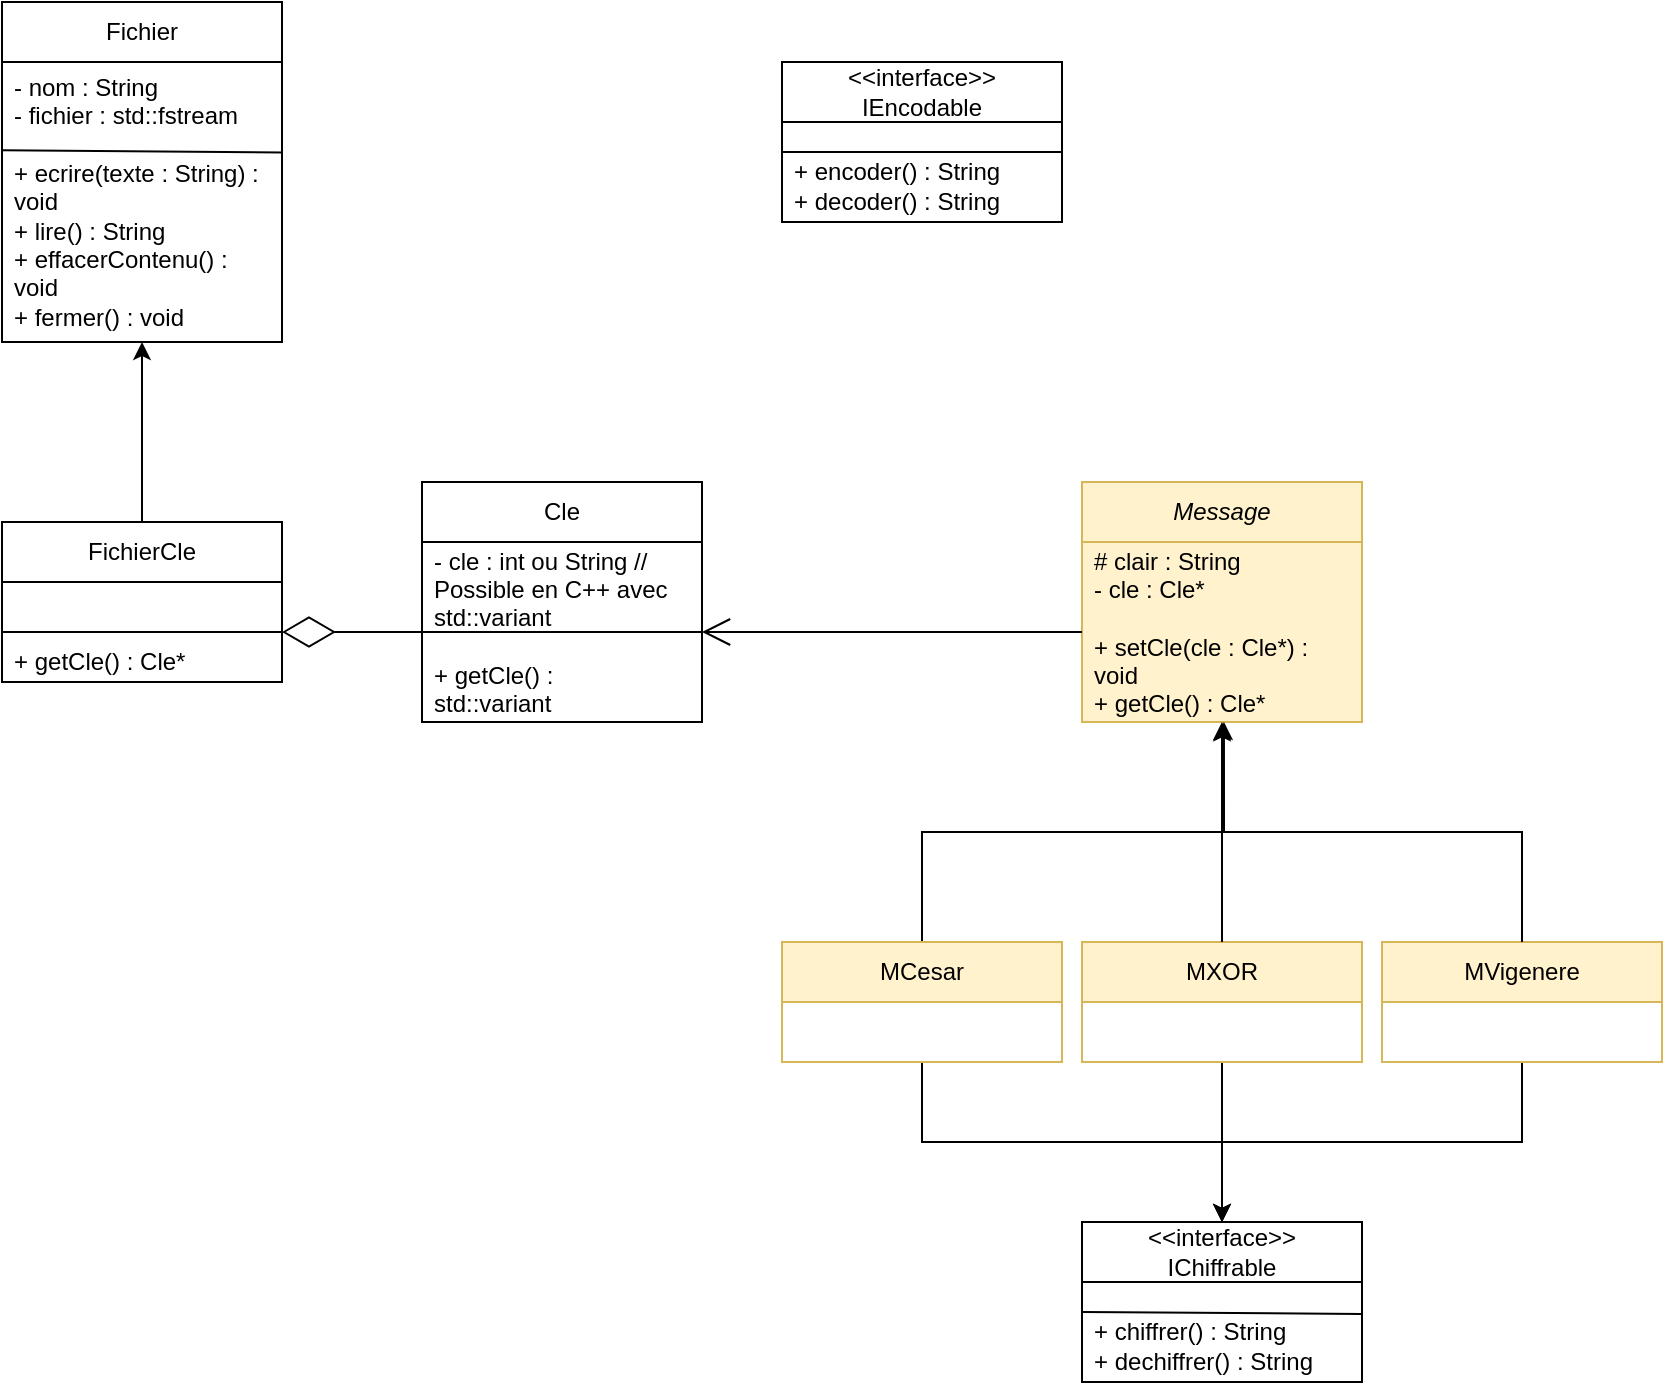 <mxfile version="26.2.14">
  <diagram name="Page-1" id="uuAKBDWtx0nbvXclEw1l">
    <mxGraphModel dx="1316" dy="915" grid="1" gridSize="10" guides="1" tooltips="1" connect="1" arrows="0" fold="1" page="1" pageScale="1" pageWidth="850" pageHeight="1100" math="0" shadow="0">
      <root>
        <mxCell id="0" />
        <mxCell id="1" parent="0" />
        <mxCell id="7qtRjKIU-RaxOu4gR9cX-1" value="&lt;i&gt;Message&lt;/i&gt;" style="swimlane;fontStyle=0;childLayout=stackLayout;horizontal=1;startSize=30;horizontalStack=0;resizeParent=1;resizeParentMax=0;resizeLast=0;collapsible=1;marginBottom=0;whiteSpace=wrap;html=1;fillColor=#fff2cc;strokeColor=#d6b656;" parent="1" vertex="1">
          <mxGeometry x="400" y="270" width="140" height="120" as="geometry" />
        </mxCell>
        <mxCell id="7qtRjKIU-RaxOu4gR9cX-28" value="" style="endArrow=none;html=1;rounded=0;entryX=1;entryY=0.45;entryDx=0;entryDy=0;entryPerimeter=0;exitX=0;exitY=0.45;exitDx=0;exitDy=0;exitPerimeter=0;" parent="7qtRjKIU-RaxOu4gR9cX-1" source="7qtRjKIU-RaxOu4gR9cX-2" target="7qtRjKIU-RaxOu4gR9cX-2" edge="1">
          <mxGeometry width="50" height="50" relative="1" as="geometry">
            <mxPoint x="-130" y="210" as="sourcePoint" />
            <mxPoint x="-80" y="160" as="targetPoint" />
          </mxGeometry>
        </mxCell>
        <mxCell id="7qtRjKIU-RaxOu4gR9cX-2" value="&lt;div&gt;# clair : String&lt;/div&gt;&lt;div&gt;- cle : Cle*&lt;/div&gt;&lt;div&gt;&lt;br&gt;&lt;/div&gt;&lt;div&gt;+ setCle(cle : Cle*) : void&lt;/div&gt;&lt;div&gt;+ getCle() : Cle*&lt;/div&gt;" style="text;strokeColor=#d6b656;fillColor=#fff2cc;align=left;verticalAlign=middle;spacingLeft=4;spacingRight=4;overflow=hidden;points=[[0,0.5],[1,0.5]];portConstraint=eastwest;rotatable=0;whiteSpace=wrap;html=1;" parent="7qtRjKIU-RaxOu4gR9cX-1" vertex="1">
          <mxGeometry y="30" width="140" height="90" as="geometry" />
        </mxCell>
        <mxCell id="7qtRjKIU-RaxOu4gR9cX-5" value="&lt;div&gt;&amp;lt;&amp;lt;interface&amp;gt;&amp;gt;&lt;/div&gt;&lt;div&gt;IChiffrable&lt;/div&gt;" style="swimlane;fontStyle=0;childLayout=stackLayout;horizontal=1;startSize=30;horizontalStack=0;resizeParent=1;resizeParentMax=0;resizeLast=0;collapsible=1;marginBottom=0;whiteSpace=wrap;html=1;" parent="1" vertex="1">
          <mxGeometry x="400" y="640" width="140" height="80" as="geometry" />
        </mxCell>
        <mxCell id="7qtRjKIU-RaxOu4gR9cX-6" value="&lt;div&gt;&lt;br&gt;&lt;/div&gt;&lt;div&gt;+ chiffrer() : String&lt;/div&gt;&lt;div&gt;+ dechiffrer() : String&lt;/div&gt;" style="text;strokeColor=none;fillColor=none;align=left;verticalAlign=middle;spacingLeft=4;spacingRight=4;overflow=hidden;points=[[0,0.5],[1,0.5]];portConstraint=eastwest;rotatable=0;whiteSpace=wrap;html=1;" parent="7qtRjKIU-RaxOu4gR9cX-5" vertex="1">
          <mxGeometry y="30" width="140" height="50" as="geometry" />
        </mxCell>
        <mxCell id="7qtRjKIU-RaxOu4gR9cX-17" value="" style="endArrow=none;html=1;rounded=0;entryX=1;entryY=0.32;entryDx=0;entryDy=0;entryPerimeter=0;exitX=0;exitY=0.3;exitDx=0;exitDy=0;exitPerimeter=0;" parent="7qtRjKIU-RaxOu4gR9cX-5" source="7qtRjKIU-RaxOu4gR9cX-6" target="7qtRjKIU-RaxOu4gR9cX-6" edge="1">
          <mxGeometry width="50" height="50" relative="1" as="geometry">
            <mxPoint x="-140" y="90" as="sourcePoint" />
            <mxPoint x="-90" y="40" as="targetPoint" />
          </mxGeometry>
        </mxCell>
        <mxCell id="7qtRjKIU-RaxOu4gR9cX-9" value="&lt;div&gt;&amp;lt;&amp;lt;interface&amp;gt;&amp;gt;&lt;/div&gt;&lt;div&gt;IEncodable&lt;/div&gt;" style="swimlane;fontStyle=0;childLayout=stackLayout;horizontal=1;startSize=30;horizontalStack=0;resizeParent=1;resizeParentMax=0;resizeLast=0;collapsible=1;marginBottom=0;whiteSpace=wrap;html=1;" parent="1" vertex="1">
          <mxGeometry x="250" y="60" width="140" height="80" as="geometry" />
        </mxCell>
        <mxCell id="7qtRjKIU-RaxOu4gR9cX-10" value="&lt;div&gt;&lt;br&gt;&lt;/div&gt;&lt;div&gt;+ encoder() : String&lt;/div&gt;&lt;div&gt;+ decoder() : String&lt;/div&gt;" style="text;strokeColor=none;fillColor=none;align=left;verticalAlign=middle;spacingLeft=4;spacingRight=4;overflow=hidden;points=[[0,0.5],[1,0.5]];portConstraint=eastwest;rotatable=0;whiteSpace=wrap;html=1;" parent="7qtRjKIU-RaxOu4gR9cX-9" vertex="1">
          <mxGeometry y="30" width="140" height="50" as="geometry" />
        </mxCell>
        <mxCell id="7qtRjKIU-RaxOu4gR9cX-18" value="" style="endArrow=none;html=1;rounded=0;entryX=1;entryY=0.3;entryDx=0;entryDy=0;entryPerimeter=0;exitX=0;exitY=0.3;exitDx=0;exitDy=0;exitPerimeter=0;" parent="7qtRjKIU-RaxOu4gR9cX-9" source="7qtRjKIU-RaxOu4gR9cX-10" target="7qtRjKIU-RaxOu4gR9cX-10" edge="1">
          <mxGeometry width="50" height="50" relative="1" as="geometry">
            <mxPoint x="-100" y="190" as="sourcePoint" />
            <mxPoint x="-50" y="140" as="targetPoint" />
          </mxGeometry>
        </mxCell>
        <mxCell id="7qtRjKIU-RaxOu4gR9cX-13" value="Cle" style="swimlane;fontStyle=0;childLayout=stackLayout;horizontal=1;startSize=30;horizontalStack=0;resizeParent=1;resizeParentMax=0;resizeLast=0;collapsible=1;marginBottom=0;whiteSpace=wrap;html=1;" parent="1" vertex="1">
          <mxGeometry x="70" y="270" width="140" height="120" as="geometry" />
        </mxCell>
        <mxCell id="7qtRjKIU-RaxOu4gR9cX-14" value="&lt;div&gt;- cle : int ou String // Possible en C++ avec std::variant&lt;/div&gt;&lt;div&gt;&lt;br&gt;&lt;/div&gt;&lt;div&gt;+ getCle() : &lt;br&gt;&lt;/div&gt;std::variant" style="text;strokeColor=none;fillColor=none;align=left;verticalAlign=middle;spacingLeft=4;spacingRight=4;overflow=hidden;points=[[0,0.5],[1,0.5]];portConstraint=eastwest;rotatable=0;whiteSpace=wrap;html=1;" parent="7qtRjKIU-RaxOu4gR9cX-13" vertex="1">
          <mxGeometry y="30" width="140" height="90" as="geometry" />
        </mxCell>
        <mxCell id="F-o4fOdBGKcLqoiqD_2h-1" value="" style="endArrow=none;html=1;rounded=0;fontSize=12;startSize=8;endSize=8;curved=1;entryX=1;entryY=0.5;entryDx=0;entryDy=0;exitX=0;exitY=0.5;exitDx=0;exitDy=0;" parent="7qtRjKIU-RaxOu4gR9cX-13" source="7qtRjKIU-RaxOu4gR9cX-14" target="7qtRjKIU-RaxOu4gR9cX-14" edge="1">
          <mxGeometry width="50" height="50" relative="1" as="geometry">
            <mxPoint y="-50" as="sourcePoint" />
            <mxPoint x="50" y="-100" as="targetPoint" />
          </mxGeometry>
        </mxCell>
        <mxCell id="7qtRjKIU-RaxOu4gR9cX-19" value="" style="endArrow=open;endFill=1;endSize=12;html=1;rounded=0;exitX=0;exitY=0.5;exitDx=0;exitDy=0;entryX=1;entryY=0.5;entryDx=0;entryDy=0;" parent="1" source="7qtRjKIU-RaxOu4gR9cX-2" target="7qtRjKIU-RaxOu4gR9cX-14" edge="1">
          <mxGeometry width="160" relative="1" as="geometry">
            <mxPoint x="340" y="470" as="sourcePoint" />
            <mxPoint x="500" y="470" as="targetPoint" />
          </mxGeometry>
        </mxCell>
        <mxCell id="mEE-Xzp7Qp5qLr1Bftlz-4" style="edgeStyle=orthogonalEdgeStyle;rounded=0;orthogonalLoop=1;jettySize=auto;html=1;entryX=0.5;entryY=1;entryDx=0;entryDy=0;" edge="1" parent="1" source="7qtRjKIU-RaxOu4gR9cX-20" target="mEE-Xzp7Qp5qLr1Bftlz-1">
          <mxGeometry relative="1" as="geometry" />
        </mxCell>
        <mxCell id="7qtRjKIU-RaxOu4gR9cX-20" value="FichierCle" style="swimlane;fontStyle=0;childLayout=stackLayout;horizontal=1;startSize=30;horizontalStack=0;resizeParent=1;resizeParentMax=0;resizeLast=0;collapsible=1;marginBottom=0;whiteSpace=wrap;html=1;" parent="1" vertex="1">
          <mxGeometry x="-140" y="290" width="140" height="80" as="geometry" />
        </mxCell>
        <mxCell id="7qtRjKIU-RaxOu4gR9cX-21" value="&lt;br&gt;&lt;div&gt;&lt;br&gt;&lt;/div&gt;&lt;div&gt;+ getCle() : Cle*&lt;/div&gt;" style="text;strokeColor=none;fillColor=none;align=left;verticalAlign=middle;spacingLeft=4;spacingRight=4;overflow=hidden;points=[[0,0.5],[1,0.5]];portConstraint=eastwest;rotatable=0;whiteSpace=wrap;html=1;" parent="7qtRjKIU-RaxOu4gR9cX-20" vertex="1">
          <mxGeometry y="30" width="140" height="50" as="geometry" />
        </mxCell>
        <mxCell id="7qtRjKIU-RaxOu4gR9cX-27" value="" style="endArrow=none;html=1;rounded=0;entryX=1;entryY=0.5;entryDx=0;entryDy=0;exitX=0;exitY=0.5;exitDx=0;exitDy=0;" parent="7qtRjKIU-RaxOu4gR9cX-20" source="7qtRjKIU-RaxOu4gR9cX-21" target="7qtRjKIU-RaxOu4gR9cX-21" edge="1">
          <mxGeometry width="50" height="50" relative="1" as="geometry">
            <mxPoint x="-70" y="130" as="sourcePoint" />
            <mxPoint x="-20" y="80" as="targetPoint" />
          </mxGeometry>
        </mxCell>
        <mxCell id="7qtRjKIU-RaxOu4gR9cX-46" style="edgeStyle=orthogonalEdgeStyle;rounded=0;orthogonalLoop=1;jettySize=auto;html=1;exitX=0.5;exitY=1;exitDx=0;exitDy=0;entryX=0.5;entryY=0;entryDx=0;entryDy=0;" parent="1" source="7qtRjKIU-RaxOu4gR9cX-33" target="7qtRjKIU-RaxOu4gR9cX-5" edge="1">
          <mxGeometry relative="1" as="geometry" />
        </mxCell>
        <mxCell id="7qtRjKIU-RaxOu4gR9cX-33" value="MXOR" style="swimlane;fontStyle=0;childLayout=stackLayout;horizontal=1;startSize=30;horizontalStack=0;resizeParent=1;resizeParentMax=0;resizeLast=0;collapsible=1;marginBottom=0;whiteSpace=wrap;html=1;fillColor=#fff2cc;strokeColor=#d6b656;" parent="1" vertex="1">
          <mxGeometry x="400" y="500" width="140" height="60" as="geometry" />
        </mxCell>
        <mxCell id="7qtRjKIU-RaxOu4gR9cX-34" value="&lt;div&gt;&lt;br&gt;&lt;/div&gt;" style="text;strokeColor=none;fillColor=none;align=left;verticalAlign=middle;spacingLeft=4;spacingRight=4;overflow=hidden;points=[[0,0.5],[1,0.5]];portConstraint=eastwest;rotatable=0;whiteSpace=wrap;html=1;" parent="7qtRjKIU-RaxOu4gR9cX-33" vertex="1">
          <mxGeometry y="30" width="140" height="30" as="geometry" />
        </mxCell>
        <mxCell id="7qtRjKIU-RaxOu4gR9cX-47" style="edgeStyle=orthogonalEdgeStyle;rounded=0;orthogonalLoop=1;jettySize=auto;html=1;exitX=0.5;exitY=1;exitDx=0;exitDy=0;entryX=0.5;entryY=0;entryDx=0;entryDy=0;" parent="1" source="7qtRjKIU-RaxOu4gR9cX-35" target="7qtRjKIU-RaxOu4gR9cX-5" edge="1">
          <mxGeometry relative="1" as="geometry" />
        </mxCell>
        <mxCell id="7qtRjKIU-RaxOu4gR9cX-35" value="MVigenere" style="swimlane;fontStyle=0;childLayout=stackLayout;horizontal=1;startSize=30;horizontalStack=0;resizeParent=1;resizeParentMax=0;resizeLast=0;collapsible=1;marginBottom=0;whiteSpace=wrap;html=1;fillColor=#fff2cc;strokeColor=#d6b656;" parent="1" vertex="1">
          <mxGeometry x="550" y="500" width="140" height="60" as="geometry" />
        </mxCell>
        <mxCell id="7qtRjKIU-RaxOu4gR9cX-36" value="&lt;div&gt;&lt;br&gt;&lt;/div&gt;" style="text;strokeColor=none;fillColor=none;align=left;verticalAlign=middle;spacingLeft=4;spacingRight=4;overflow=hidden;points=[[0,0.5],[1,0.5]];portConstraint=eastwest;rotatable=0;whiteSpace=wrap;html=1;" parent="7qtRjKIU-RaxOu4gR9cX-35" vertex="1">
          <mxGeometry y="30" width="140" height="30" as="geometry" />
        </mxCell>
        <mxCell id="7qtRjKIU-RaxOu4gR9cX-40" style="edgeStyle=orthogonalEdgeStyle;rounded=0;orthogonalLoop=1;jettySize=auto;html=1;exitX=0.5;exitY=0;exitDx=0;exitDy=0;entryX=0.5;entryY=1;entryDx=0;entryDy=0;" parent="1" source="7qtRjKIU-RaxOu4gR9cX-37" target="7qtRjKIU-RaxOu4gR9cX-1" edge="1">
          <mxGeometry relative="1" as="geometry" />
        </mxCell>
        <mxCell id="7qtRjKIU-RaxOu4gR9cX-45" style="edgeStyle=orthogonalEdgeStyle;rounded=0;orthogonalLoop=1;jettySize=auto;html=1;exitX=0.5;exitY=1;exitDx=0;exitDy=0;entryX=0.5;entryY=0;entryDx=0;entryDy=0;" parent="1" source="7qtRjKIU-RaxOu4gR9cX-37" target="7qtRjKIU-RaxOu4gR9cX-5" edge="1">
          <mxGeometry relative="1" as="geometry" />
        </mxCell>
        <mxCell id="7qtRjKIU-RaxOu4gR9cX-37" value="MCesar" style="swimlane;fontStyle=0;childLayout=stackLayout;horizontal=1;startSize=30;horizontalStack=0;resizeParent=1;resizeParentMax=0;resizeLast=0;collapsible=1;marginBottom=0;whiteSpace=wrap;html=1;fillColor=#fff2cc;strokeColor=#d6b656;" parent="1" vertex="1">
          <mxGeometry x="250" y="500" width="140" height="60" as="geometry" />
        </mxCell>
        <mxCell id="7qtRjKIU-RaxOu4gR9cX-38" value="&lt;div&gt;&lt;br&gt;&lt;/div&gt;" style="text;strokeColor=none;fillColor=none;align=left;verticalAlign=middle;spacingLeft=4;spacingRight=4;overflow=hidden;points=[[0,0.5],[1,0.5]];portConstraint=eastwest;rotatable=0;whiteSpace=wrap;html=1;" parent="7qtRjKIU-RaxOu4gR9cX-37" vertex="1">
          <mxGeometry y="30" width="140" height="30" as="geometry" />
        </mxCell>
        <mxCell id="7qtRjKIU-RaxOu4gR9cX-41" style="edgeStyle=orthogonalEdgeStyle;rounded=0;orthogonalLoop=1;jettySize=auto;html=1;entryX=0.5;entryY=1.007;entryDx=0;entryDy=0;entryPerimeter=0;" parent="1" source="7qtRjKIU-RaxOu4gR9cX-33" target="7qtRjKIU-RaxOu4gR9cX-2" edge="1">
          <mxGeometry relative="1" as="geometry" />
        </mxCell>
        <mxCell id="7qtRjKIU-RaxOu4gR9cX-42" style="edgeStyle=orthogonalEdgeStyle;rounded=0;orthogonalLoop=1;jettySize=auto;html=1;exitX=0.5;exitY=0;exitDx=0;exitDy=0;entryX=0.507;entryY=1;entryDx=0;entryDy=0;entryPerimeter=0;" parent="1" source="7qtRjKIU-RaxOu4gR9cX-35" target="7qtRjKIU-RaxOu4gR9cX-2" edge="1">
          <mxGeometry relative="1" as="geometry" />
        </mxCell>
        <mxCell id="F-o4fOdBGKcLqoiqD_2h-10" value="" style="endArrow=diamondThin;endFill=0;endSize=24;html=1;rounded=0;fontSize=12;curved=1;exitX=0;exitY=0.5;exitDx=0;exitDy=0;entryX=1;entryY=0.5;entryDx=0;entryDy=0;" parent="1" source="7qtRjKIU-RaxOu4gR9cX-14" target="7qtRjKIU-RaxOu4gR9cX-21" edge="1">
          <mxGeometry width="160" relative="1" as="geometry">
            <mxPoint x="-10" y="520" as="sourcePoint" />
            <mxPoint x="150" y="520" as="targetPoint" />
          </mxGeometry>
        </mxCell>
        <mxCell id="mEE-Xzp7Qp5qLr1Bftlz-1" value="Fichier" style="swimlane;fontStyle=0;childLayout=stackLayout;horizontal=1;startSize=30;horizontalStack=0;resizeParent=1;resizeParentMax=0;resizeLast=0;collapsible=1;marginBottom=0;whiteSpace=wrap;html=1;" vertex="1" parent="1">
          <mxGeometry x="-140" y="30" width="140" height="170" as="geometry" />
        </mxCell>
        <mxCell id="mEE-Xzp7Qp5qLr1Bftlz-2" value="&lt;div&gt;- nom : String&lt;/div&gt;&lt;div&gt;- fichier : std::fstream&lt;/div&gt;&lt;div&gt;&lt;br&gt;&lt;/div&gt;&lt;div&gt;+ ecrire(texte : String) : void&lt;/div&gt;&lt;div&gt;+ lire() : String&lt;/div&gt;&lt;div&gt;+ effacerContenu() : void&lt;/div&gt;&lt;div&gt;+ fermer() : void&lt;/div&gt;" style="text;strokeColor=none;fillColor=none;align=left;verticalAlign=middle;spacingLeft=4;spacingRight=4;overflow=hidden;points=[[0,0.5],[1,0.5]];portConstraint=eastwest;rotatable=0;whiteSpace=wrap;html=1;" vertex="1" parent="mEE-Xzp7Qp5qLr1Bftlz-1">
          <mxGeometry y="30" width="140" height="140" as="geometry" />
        </mxCell>
        <mxCell id="mEE-Xzp7Qp5qLr1Bftlz-3" value="" style="endArrow=none;html=1;rounded=0;entryX=1;entryY=0.323;entryDx=0;entryDy=0;entryPerimeter=0;exitX=0;exitY=0.315;exitDx=0;exitDy=0;exitPerimeter=0;" edge="1" parent="mEE-Xzp7Qp5qLr1Bftlz-1" source="mEE-Xzp7Qp5qLr1Bftlz-2" target="mEE-Xzp7Qp5qLr1Bftlz-2">
          <mxGeometry width="50" height="50" relative="1" as="geometry">
            <mxPoint x="-70" y="130" as="sourcePoint" />
            <mxPoint x="-20" y="80" as="targetPoint" />
          </mxGeometry>
        </mxCell>
      </root>
    </mxGraphModel>
  </diagram>
</mxfile>
